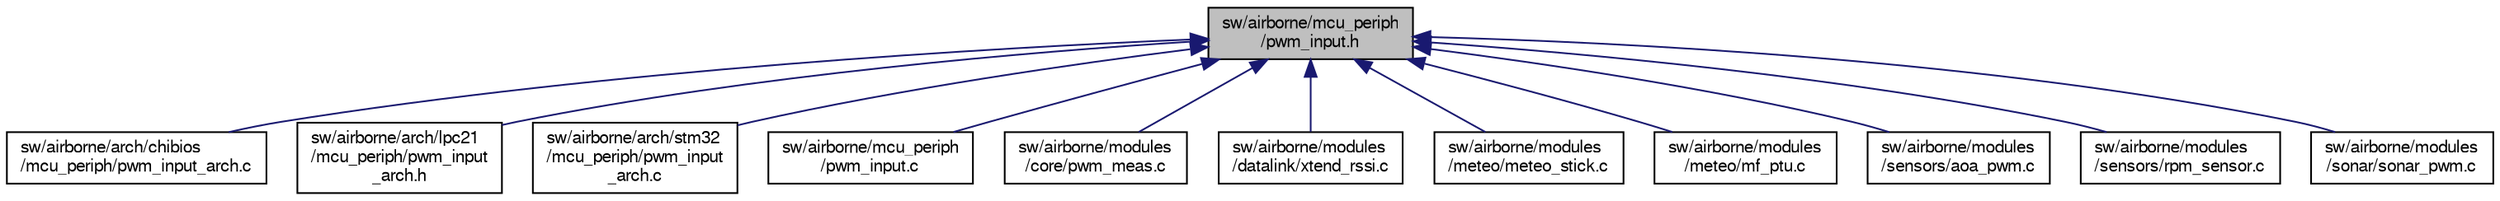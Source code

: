 digraph "sw/airborne/mcu_periph/pwm_input.h"
{
  edge [fontname="FreeSans",fontsize="10",labelfontname="FreeSans",labelfontsize="10"];
  node [fontname="FreeSans",fontsize="10",shape=record];
  Node1 [label="sw/airborne/mcu_periph\l/pwm_input.h",height=0.2,width=0.4,color="black", fillcolor="grey75", style="filled", fontcolor="black"];
  Node1 -> Node2 [dir="back",color="midnightblue",fontsize="10",style="solid",fontname="FreeSans"];
  Node2 [label="sw/airborne/arch/chibios\l/mcu_periph/pwm_input_arch.c",height=0.2,width=0.4,color="black", fillcolor="white", style="filled",URL="$chibios_2mcu__periph_2pwm__input__arch_8c.html",tooltip="handling of stm32 PWM input using a timer with capture. "];
  Node1 -> Node3 [dir="back",color="midnightblue",fontsize="10",style="solid",fontname="FreeSans"];
  Node3 [label="sw/airborne/arch/lpc21\l/mcu_periph/pwm_input\l_arch.h",height=0.2,width=0.4,color="black", fillcolor="white", style="filled",URL="$lpc21_2mcu__periph_2pwm__input__arch_8h.html",tooltip="handling of arm7 PWM input using a timer with capture. "];
  Node1 -> Node4 [dir="back",color="midnightblue",fontsize="10",style="solid",fontname="FreeSans"];
  Node4 [label="sw/airborne/arch/stm32\l/mcu_periph/pwm_input\l_arch.c",height=0.2,width=0.4,color="black", fillcolor="white", style="filled",URL="$stm32_2mcu__periph_2pwm__input__arch_8c.html",tooltip="handling of smt32 PWM input using a timer with capture. "];
  Node1 -> Node5 [dir="back",color="midnightblue",fontsize="10",style="solid",fontname="FreeSans"];
  Node5 [label="sw/airborne/mcu_periph\l/pwm_input.c",height=0.2,width=0.4,color="black", fillcolor="white", style="filled",URL="$pwm__input_8c.html",tooltip="arch independent PWM input capture API "];
  Node1 -> Node6 [dir="back",color="midnightblue",fontsize="10",style="solid",fontname="FreeSans"];
  Node6 [label="sw/airborne/modules\l/core/pwm_meas.c",height=0.2,width=0.4,color="black", fillcolor="white", style="filled",URL="$pwm__meas_8c.html",tooltip="Wrapper to access pwm_input mcu peripheral from other modules. "];
  Node1 -> Node7 [dir="back",color="midnightblue",fontsize="10",style="solid",fontname="FreeSans"];
  Node7 [label="sw/airborne/modules\l/datalink/xtend_rssi.c",height=0.2,width=0.4,color="black", fillcolor="white", style="filled",URL="$xtend__rssi_8c.html",tooltip="This measures the rssi pwm signal from a Digi XTend radio modem and sends a message with the info..."];
  Node1 -> Node8 [dir="back",color="midnightblue",fontsize="10",style="solid",fontname="FreeSans"];
  Node8 [label="sw/airborne/modules\l/meteo/meteo_stick.c",height=0.2,width=0.4,color="black", fillcolor="white", style="filled",URL="$meteo__stick_8c.html"];
  Node1 -> Node9 [dir="back",color="midnightblue",fontsize="10",style="solid",fontname="FreeSans"];
  Node9 [label="sw/airborne/modules\l/meteo/mf_ptu.c",height=0.2,width=0.4,color="black", fillcolor="white", style="filled",URL="$mf__ptu_8c.html"];
  Node1 -> Node10 [dir="back",color="midnightblue",fontsize="10",style="solid",fontname="FreeSans"];
  Node10 [label="sw/airborne/modules\l/sensors/aoa_pwm.c",height=0.2,width=0.4,color="black", fillcolor="white", style="filled",URL="$aoa__pwm_8c.html",tooltip="Angle of Attack sensor on PWM. "];
  Node1 -> Node11 [dir="back",color="midnightblue",fontsize="10",style="solid",fontname="FreeSans"];
  Node11 [label="sw/airborne/modules\l/sensors/rpm_sensor.c",height=0.2,width=0.4,color="black", fillcolor="white", style="filled",URL="$rpm__sensor_8c.html"];
  Node1 -> Node12 [dir="back",color="midnightblue",fontsize="10",style="solid",fontname="FreeSans"];
  Node12 [label="sw/airborne/modules\l/sonar/sonar_pwm.c",height=0.2,width=0.4,color="black", fillcolor="white", style="filled",URL="$sonar__pwm_8c.html"];
}
